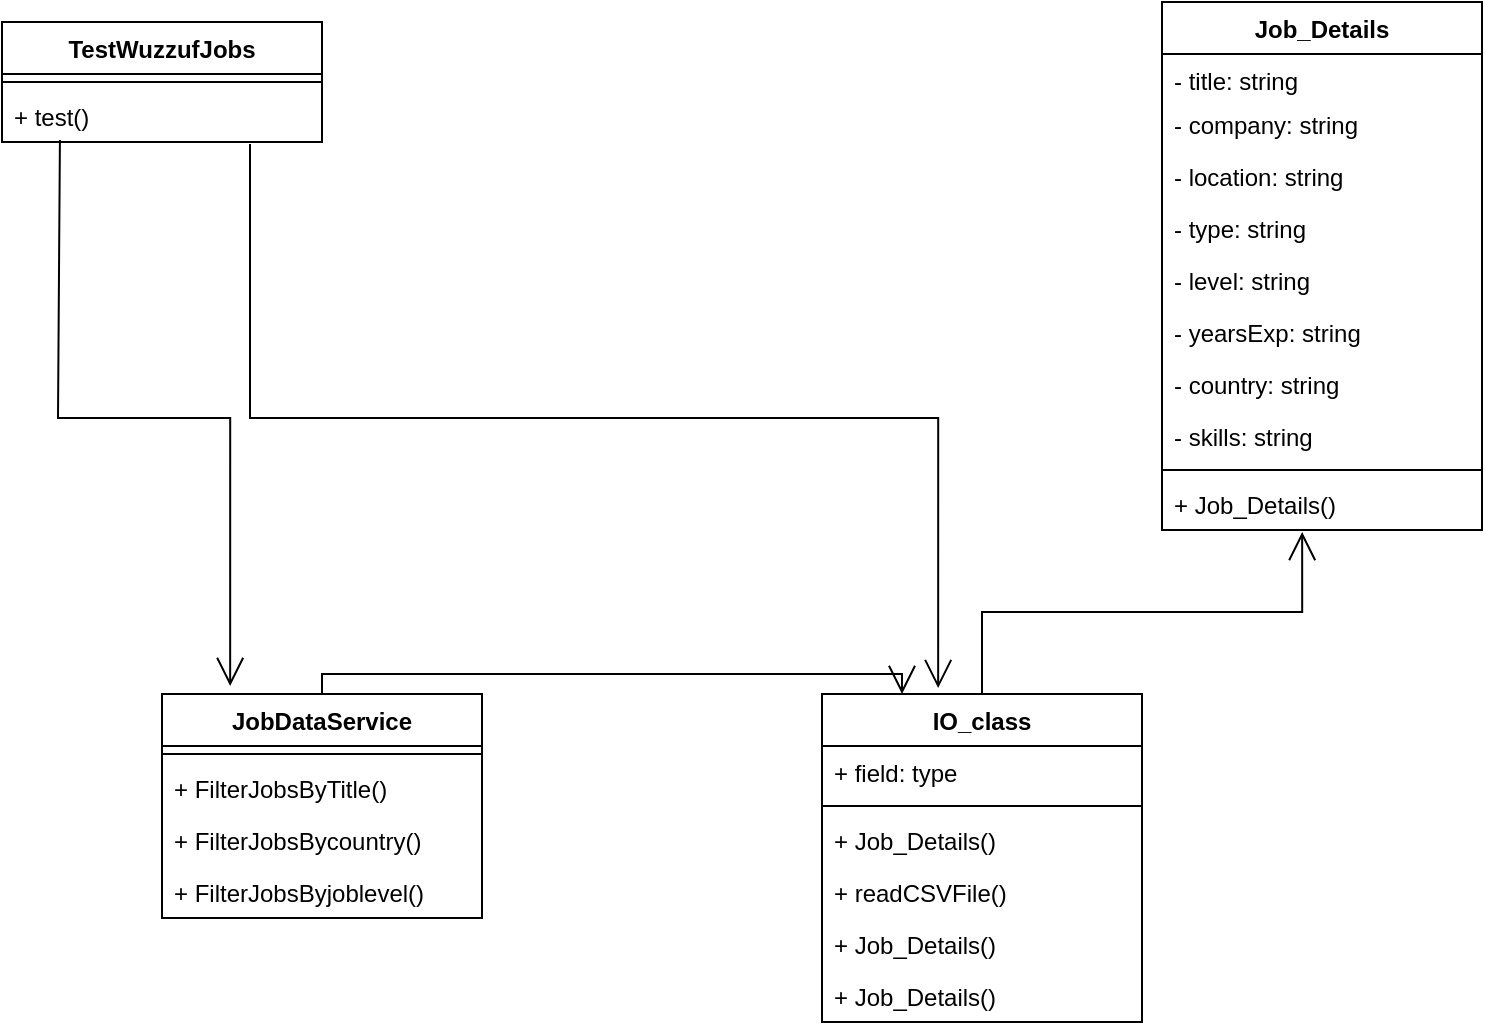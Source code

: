<mxfile version="14.6.10" type="device"><diagram name="Page-1" id="e7e014a7-5840-1c2e-5031-d8a46d1fe8dd"><mxGraphModel dx="946" dy="527" grid="1" gridSize="10" guides="1" tooltips="1" connect="1" arrows="1" fold="1" page="1" pageScale="1" pageWidth="1169" pageHeight="826" math="0" shadow="0"><root><mxCell id="0"/><mxCell id="1" parent="0"/><mxCell id="yvAjY9WL12NQV4aFEZ3l-42" value="IO_class" style="swimlane;fontStyle=1;align=center;verticalAlign=top;childLayout=stackLayout;horizontal=1;startSize=26;horizontalStack=0;resizeParent=1;resizeParentMax=0;resizeLast=0;collapsible=1;marginBottom=0;" parent="1" vertex="1"><mxGeometry x="510" y="386" width="160" height="164" as="geometry"/></mxCell><mxCell id="yvAjY9WL12NQV4aFEZ3l-43" value="+ field: type" style="text;strokeColor=none;fillColor=none;align=left;verticalAlign=top;spacingLeft=4;spacingRight=4;overflow=hidden;rotatable=0;points=[[0,0.5],[1,0.5]];portConstraint=eastwest;" parent="yvAjY9WL12NQV4aFEZ3l-42" vertex="1"><mxGeometry y="26" width="160" height="26" as="geometry"/></mxCell><mxCell id="yvAjY9WL12NQV4aFEZ3l-44" value="" style="line;strokeWidth=1;fillColor=none;align=left;verticalAlign=middle;spacingTop=-1;spacingLeft=3;spacingRight=3;rotatable=0;labelPosition=right;points=[];portConstraint=eastwest;" parent="yvAjY9WL12NQV4aFEZ3l-42" vertex="1"><mxGeometry y="52" width="160" height="8" as="geometry"/></mxCell><mxCell id="yvAjY9WL12NQV4aFEZ3l-53" value="+ Job_Details()" style="text;strokeColor=none;fillColor=none;align=left;verticalAlign=top;spacingLeft=4;spacingRight=4;overflow=hidden;rotatable=0;points=[[0,0.5],[1,0.5]];portConstraint=eastwest;" parent="yvAjY9WL12NQV4aFEZ3l-42" vertex="1"><mxGeometry y="60" width="160" height="26" as="geometry"/></mxCell><mxCell id="yvAjY9WL12NQV4aFEZ3l-51" value="+ readCSVFile()" style="text;strokeColor=none;fillColor=none;align=left;verticalAlign=top;spacingLeft=4;spacingRight=4;overflow=hidden;rotatable=0;points=[[0,0.5],[1,0.5]];portConstraint=eastwest;" parent="yvAjY9WL12NQV4aFEZ3l-42" vertex="1"><mxGeometry y="86" width="160" height="26" as="geometry"/></mxCell><mxCell id="yvAjY9WL12NQV4aFEZ3l-50" value="+ Job_Details()" style="text;strokeColor=none;fillColor=none;align=left;verticalAlign=top;spacingLeft=4;spacingRight=4;overflow=hidden;rotatable=0;points=[[0,0.5],[1,0.5]];portConstraint=eastwest;" parent="yvAjY9WL12NQV4aFEZ3l-42" vertex="1"><mxGeometry y="112" width="160" height="26" as="geometry"/></mxCell><mxCell id="yvAjY9WL12NQV4aFEZ3l-52" value="+ Job_Details()" style="text;strokeColor=none;fillColor=none;align=left;verticalAlign=top;spacingLeft=4;spacingRight=4;overflow=hidden;rotatable=0;points=[[0,0.5],[1,0.5]];portConstraint=eastwest;" parent="yvAjY9WL12NQV4aFEZ3l-42" vertex="1"><mxGeometry y="138" width="160" height="26" as="geometry"/></mxCell><mxCell id="yvAjY9WL12NQV4aFEZ3l-54" value="Job_Details" style="swimlane;fontStyle=1;align=center;verticalAlign=top;childLayout=stackLayout;horizontal=1;startSize=26;horizontalStack=0;resizeParent=1;resizeParentMax=0;resizeLast=0;collapsible=1;marginBottom=0;" parent="1" vertex="1"><mxGeometry x="680" y="40" width="160" height="264" as="geometry"/></mxCell><mxCell id="yvAjY9WL12NQV4aFEZ3l-55" value="- title: string" style="text;strokeColor=none;fillColor=none;align=left;verticalAlign=top;spacingLeft=4;spacingRight=4;overflow=hidden;rotatable=0;points=[[0,0.5],[1,0.5]];portConstraint=eastwest;" parent="yvAjY9WL12NQV4aFEZ3l-54" vertex="1"><mxGeometry y="26" width="160" height="22" as="geometry"/></mxCell><mxCell id="yvAjY9WL12NQV4aFEZ3l-59" value="- company: string" style="text;strokeColor=none;fillColor=none;align=left;verticalAlign=top;spacingLeft=4;spacingRight=4;overflow=hidden;rotatable=0;points=[[0,0.5],[1,0.5]];portConstraint=eastwest;" parent="yvAjY9WL12NQV4aFEZ3l-54" vertex="1"><mxGeometry y="48" width="160" height="26" as="geometry"/></mxCell><mxCell id="yvAjY9WL12NQV4aFEZ3l-60" value="- location: string" style="text;strokeColor=none;fillColor=none;align=left;verticalAlign=top;spacingLeft=4;spacingRight=4;overflow=hidden;rotatable=0;points=[[0,0.5],[1,0.5]];portConstraint=eastwest;" parent="yvAjY9WL12NQV4aFEZ3l-54" vertex="1"><mxGeometry y="74" width="160" height="26" as="geometry"/></mxCell><mxCell id="yvAjY9WL12NQV4aFEZ3l-61" value="- type: string" style="text;strokeColor=none;fillColor=none;align=left;verticalAlign=top;spacingLeft=4;spacingRight=4;overflow=hidden;rotatable=0;points=[[0,0.5],[1,0.5]];portConstraint=eastwest;" parent="yvAjY9WL12NQV4aFEZ3l-54" vertex="1"><mxGeometry y="100" width="160" height="26" as="geometry"/></mxCell><mxCell id="yvAjY9WL12NQV4aFEZ3l-62" value="- level: string" style="text;strokeColor=none;fillColor=none;align=left;verticalAlign=top;spacingLeft=4;spacingRight=4;overflow=hidden;rotatable=0;points=[[0,0.5],[1,0.5]];portConstraint=eastwest;" parent="yvAjY9WL12NQV4aFEZ3l-54" vertex="1"><mxGeometry y="126" width="160" height="26" as="geometry"/></mxCell><mxCell id="yvAjY9WL12NQV4aFEZ3l-58" value="- yearsExp: string" style="text;strokeColor=none;fillColor=none;align=left;verticalAlign=top;spacingLeft=4;spacingRight=4;overflow=hidden;rotatable=0;points=[[0,0.5],[1,0.5]];portConstraint=eastwest;" parent="yvAjY9WL12NQV4aFEZ3l-54" vertex="1"><mxGeometry y="152" width="160" height="26" as="geometry"/></mxCell><mxCell id="yvAjY9WL12NQV4aFEZ3l-63" value="- country: string" style="text;strokeColor=none;fillColor=none;align=left;verticalAlign=top;spacingLeft=4;spacingRight=4;overflow=hidden;rotatable=0;points=[[0,0.5],[1,0.5]];portConstraint=eastwest;" parent="yvAjY9WL12NQV4aFEZ3l-54" vertex="1"><mxGeometry y="178" width="160" height="26" as="geometry"/></mxCell><mxCell id="yvAjY9WL12NQV4aFEZ3l-64" value="- skills: string" style="text;strokeColor=none;fillColor=none;align=left;verticalAlign=top;spacingLeft=4;spacingRight=4;overflow=hidden;rotatable=0;points=[[0,0.5],[1,0.5]];portConstraint=eastwest;" parent="yvAjY9WL12NQV4aFEZ3l-54" vertex="1"><mxGeometry y="204" width="160" height="26" as="geometry"/></mxCell><mxCell id="yvAjY9WL12NQV4aFEZ3l-56" value="" style="line;strokeWidth=1;fillColor=none;align=left;verticalAlign=middle;spacingTop=-1;spacingLeft=3;spacingRight=3;rotatable=0;labelPosition=right;points=[];portConstraint=eastwest;" parent="yvAjY9WL12NQV4aFEZ3l-54" vertex="1"><mxGeometry y="230" width="160" height="8" as="geometry"/></mxCell><mxCell id="yvAjY9WL12NQV4aFEZ3l-57" value="+ Job_Details()" style="text;strokeColor=none;fillColor=none;align=left;verticalAlign=top;spacingLeft=4;spacingRight=4;overflow=hidden;rotatable=0;points=[[0,0.5],[1,0.5]];portConstraint=eastwest;" parent="yvAjY9WL12NQV4aFEZ3l-54" vertex="1"><mxGeometry y="238" width="160" height="26" as="geometry"/></mxCell><mxCell id="yvAjY9WL12NQV4aFEZ3l-65" value="JobDataService" style="swimlane;fontStyle=1;align=center;verticalAlign=top;childLayout=stackLayout;horizontal=1;startSize=26;horizontalStack=0;resizeParent=1;resizeParentMax=0;resizeLast=0;collapsible=1;marginBottom=0;" parent="1" vertex="1"><mxGeometry x="180" y="386" width="160" height="112" as="geometry"/></mxCell><mxCell id="yvAjY9WL12NQV4aFEZ3l-67" value="" style="line;strokeWidth=1;fillColor=none;align=left;verticalAlign=middle;spacingTop=-1;spacingLeft=3;spacingRight=3;rotatable=0;labelPosition=right;points=[];portConstraint=eastwest;" parent="yvAjY9WL12NQV4aFEZ3l-65" vertex="1"><mxGeometry y="26" width="160" height="8" as="geometry"/></mxCell><mxCell id="yvAjY9WL12NQV4aFEZ3l-69" value="+ FilterJobsByTitle()" style="text;strokeColor=none;fillColor=none;align=left;verticalAlign=top;spacingLeft=4;spacingRight=4;overflow=hidden;rotatable=0;points=[[0,0.5],[1,0.5]];portConstraint=eastwest;" parent="yvAjY9WL12NQV4aFEZ3l-65" vertex="1"><mxGeometry y="34" width="160" height="26" as="geometry"/></mxCell><mxCell id="yvAjY9WL12NQV4aFEZ3l-68" value="+ FilterJobsBycountry()" style="text;strokeColor=none;fillColor=none;align=left;verticalAlign=top;spacingLeft=4;spacingRight=4;overflow=hidden;rotatable=0;points=[[0,0.5],[1,0.5]];portConstraint=eastwest;" parent="yvAjY9WL12NQV4aFEZ3l-65" vertex="1"><mxGeometry y="60" width="160" height="26" as="geometry"/></mxCell><mxCell id="yvAjY9WL12NQV4aFEZ3l-70" value="+ FilterJobsByjoblevel()" style="text;strokeColor=none;fillColor=none;align=left;verticalAlign=top;spacingLeft=4;spacingRight=4;overflow=hidden;rotatable=0;points=[[0,0.5],[1,0.5]];portConstraint=eastwest;" parent="yvAjY9WL12NQV4aFEZ3l-65" vertex="1"><mxGeometry y="86" width="160" height="26" as="geometry"/></mxCell><mxCell id="yvAjY9WL12NQV4aFEZ3l-77" value="TestWuzzufJobs" style="swimlane;fontStyle=1;align=center;verticalAlign=top;childLayout=stackLayout;horizontal=1;startSize=26;horizontalStack=0;resizeParent=1;resizeParentMax=0;resizeLast=0;collapsible=1;marginBottom=0;" parent="1" vertex="1"><mxGeometry x="100" y="50" width="160" height="60" as="geometry"/></mxCell><mxCell id="yvAjY9WL12NQV4aFEZ3l-79" value="" style="line;strokeWidth=1;fillColor=none;align=left;verticalAlign=middle;spacingTop=-1;spacingLeft=3;spacingRight=3;rotatable=0;labelPosition=right;points=[];portConstraint=eastwest;" parent="yvAjY9WL12NQV4aFEZ3l-77" vertex="1"><mxGeometry y="26" width="160" height="8" as="geometry"/></mxCell><mxCell id="yvAjY9WL12NQV4aFEZ3l-80" value="+ test()" style="text;strokeColor=none;fillColor=none;align=left;verticalAlign=top;spacingLeft=4;spacingRight=4;overflow=hidden;rotatable=0;points=[[0,0.5],[1,0.5]];portConstraint=eastwest;" parent="yvAjY9WL12NQV4aFEZ3l-77" vertex="1"><mxGeometry y="34" width="160" height="26" as="geometry"/></mxCell><mxCell id="XZhtkyCYSck7zGg25-b--5" value="" style="endArrow=open;endFill=1;endSize=12;html=1;rounded=0;edgeStyle=orthogonalEdgeStyle;entryX=0.438;entryY=1.038;entryDx=0;entryDy=0;entryPerimeter=0;exitX=0.5;exitY=0;exitDx=0;exitDy=0;" edge="1" parent="1" source="yvAjY9WL12NQV4aFEZ3l-42" target="yvAjY9WL12NQV4aFEZ3l-57"><mxGeometry width="160" relative="1" as="geometry"><mxPoint x="700" y="350" as="sourcePoint"/><mxPoint x="630" y="320" as="targetPoint"/></mxGeometry></mxCell><mxCell id="XZhtkyCYSck7zGg25-b--6" value="" style="endArrow=open;endFill=1;endSize=12;html=1;rounded=0;edgeStyle=orthogonalEdgeStyle;entryX=0.25;entryY=0;entryDx=0;entryDy=0;exitX=0.5;exitY=0;exitDx=0;exitDy=0;" edge="1" parent="1" source="yvAjY9WL12NQV4aFEZ3l-65" target="yvAjY9WL12NQV4aFEZ3l-42"><mxGeometry width="160" relative="1" as="geometry"><mxPoint x="420" y="230" as="sourcePoint"/><mxPoint x="450" y="270" as="targetPoint"/></mxGeometry></mxCell><mxCell id="XZhtkyCYSck7zGg25-b--7" value="" style="endArrow=open;endFill=1;endSize=12;html=1;rounded=0;edgeStyle=orthogonalEdgeStyle;entryX=0.363;entryY=-0.018;entryDx=0;entryDy=0;entryPerimeter=0;exitX=0.775;exitY=1.038;exitDx=0;exitDy=0;exitPerimeter=0;" edge="1" parent="1" source="yvAjY9WL12NQV4aFEZ3l-80" target="yvAjY9WL12NQV4aFEZ3l-42"><mxGeometry width="160" relative="1" as="geometry"><mxPoint x="200" y="180" as="sourcePoint"/><mxPoint x="360" y="180" as="targetPoint"/></mxGeometry></mxCell><mxCell id="XZhtkyCYSck7zGg25-b--8" value="" style="endArrow=open;endFill=1;endSize=12;html=1;rounded=0;edgeStyle=orthogonalEdgeStyle;entryX=0.213;entryY=-0.036;entryDx=0;entryDy=0;entryPerimeter=0;exitX=0.181;exitY=0.962;exitDx=0;exitDy=0;exitPerimeter=0;" edge="1" parent="1" source="yvAjY9WL12NQV4aFEZ3l-80" target="yvAjY9WL12NQV4aFEZ3l-65"><mxGeometry width="160" relative="1" as="geometry"><mxPoint x="30" y="300" as="sourcePoint"/><mxPoint x="190" y="300" as="targetPoint"/><Array as="points"><mxPoint x="128" y="248"/><mxPoint x="214" y="248"/></Array></mxGeometry></mxCell></root></mxGraphModel></diagram></mxfile>